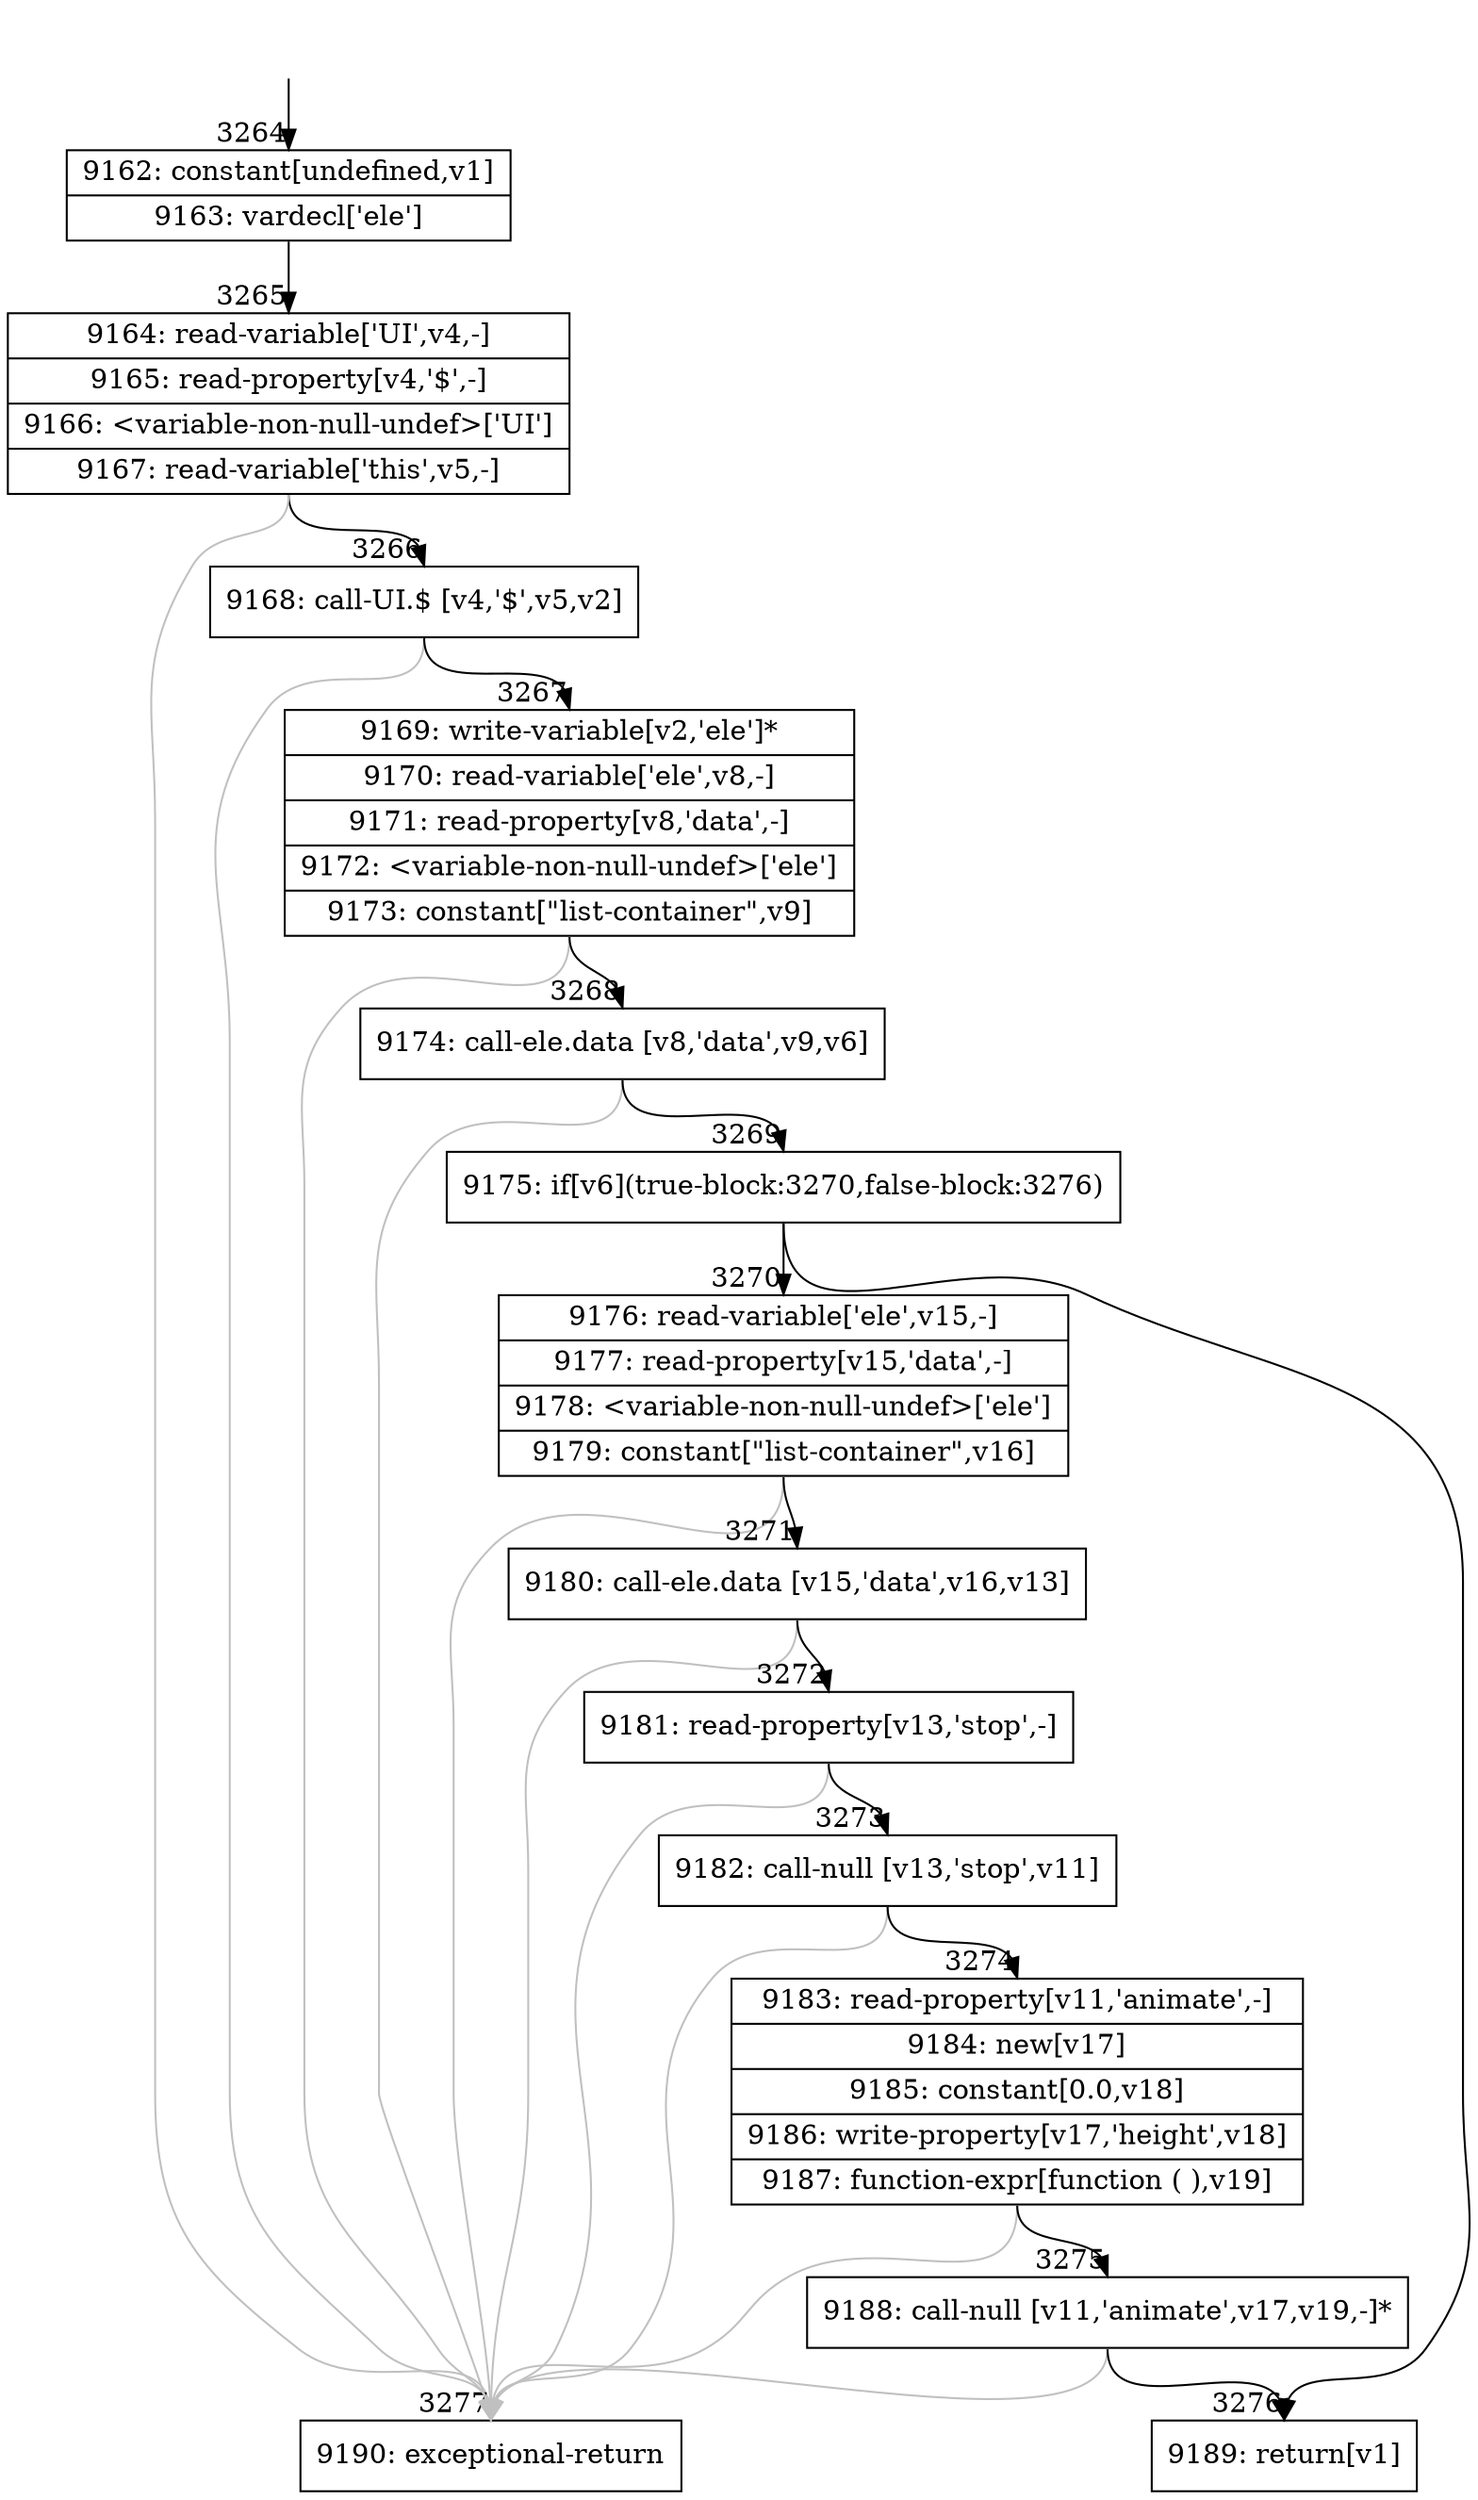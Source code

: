 digraph {
rankdir="TD"
BB_entry251[shape=none,label=""];
BB_entry251 -> BB3264 [tailport=s, headport=n, headlabel="    3264"]
BB3264 [shape=record label="{9162: constant[undefined,v1]|9163: vardecl['ele']}" ] 
BB3264 -> BB3265 [tailport=s, headport=n, headlabel="      3265"]
BB3265 [shape=record label="{9164: read-variable['UI',v4,-]|9165: read-property[v4,'$',-]|9166: \<variable-non-null-undef\>['UI']|9167: read-variable['this',v5,-]}" ] 
BB3265 -> BB3266 [tailport=s, headport=n, headlabel="      3266"]
BB3265 -> BB3277 [tailport=s, headport=n, color=gray, headlabel="      3277"]
BB3266 [shape=record label="{9168: call-UI.$ [v4,'$',v5,v2]}" ] 
BB3266 -> BB3267 [tailport=s, headport=n, headlabel="      3267"]
BB3266 -> BB3277 [tailport=s, headport=n, color=gray]
BB3267 [shape=record label="{9169: write-variable[v2,'ele']*|9170: read-variable['ele',v8,-]|9171: read-property[v8,'data',-]|9172: \<variable-non-null-undef\>['ele']|9173: constant[\"list-container\",v9]}" ] 
BB3267 -> BB3268 [tailport=s, headport=n, headlabel="      3268"]
BB3267 -> BB3277 [tailport=s, headport=n, color=gray]
BB3268 [shape=record label="{9174: call-ele.data [v8,'data',v9,v6]}" ] 
BB3268 -> BB3269 [tailport=s, headport=n, headlabel="      3269"]
BB3268 -> BB3277 [tailport=s, headport=n, color=gray]
BB3269 [shape=record label="{9175: if[v6](true-block:3270,false-block:3276)}" ] 
BB3269 -> BB3270 [tailport=s, headport=n, headlabel="      3270"]
BB3269 -> BB3276 [tailport=s, headport=n, headlabel="      3276"]
BB3270 [shape=record label="{9176: read-variable['ele',v15,-]|9177: read-property[v15,'data',-]|9178: \<variable-non-null-undef\>['ele']|9179: constant[\"list-container\",v16]}" ] 
BB3270 -> BB3271 [tailport=s, headport=n, headlabel="      3271"]
BB3270 -> BB3277 [tailport=s, headport=n, color=gray]
BB3271 [shape=record label="{9180: call-ele.data [v15,'data',v16,v13]}" ] 
BB3271 -> BB3272 [tailport=s, headport=n, headlabel="      3272"]
BB3271 -> BB3277 [tailport=s, headport=n, color=gray]
BB3272 [shape=record label="{9181: read-property[v13,'stop',-]}" ] 
BB3272 -> BB3273 [tailport=s, headport=n, headlabel="      3273"]
BB3272 -> BB3277 [tailport=s, headport=n, color=gray]
BB3273 [shape=record label="{9182: call-null [v13,'stop',v11]}" ] 
BB3273 -> BB3274 [tailport=s, headport=n, headlabel="      3274"]
BB3273 -> BB3277 [tailport=s, headport=n, color=gray]
BB3274 [shape=record label="{9183: read-property[v11,'animate',-]|9184: new[v17]|9185: constant[0.0,v18]|9186: write-property[v17,'height',v18]|9187: function-expr[function ( ),v19]}" ] 
BB3274 -> BB3275 [tailport=s, headport=n, headlabel="      3275"]
BB3274 -> BB3277 [tailport=s, headport=n, color=gray]
BB3275 [shape=record label="{9188: call-null [v11,'animate',v17,v19,-]*}" ] 
BB3275 -> BB3276 [tailport=s, headport=n]
BB3275 -> BB3277 [tailport=s, headport=n, color=gray]
BB3276 [shape=record label="{9189: return[v1]}" ] 
BB3277 [shape=record label="{9190: exceptional-return}" ] 
//#$~ 2512
}
